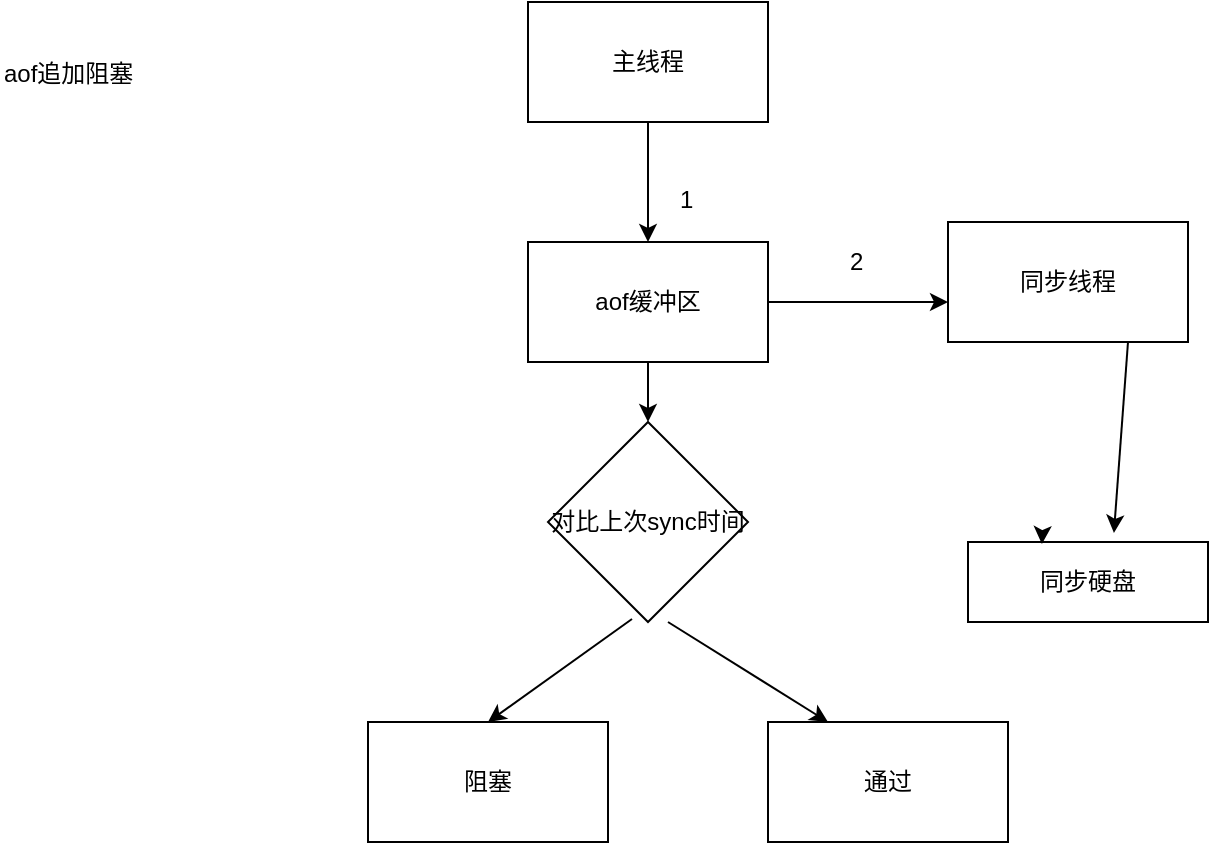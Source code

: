 <mxfile version="11.1.4" type="github"><diagram id="T6yYrll4gxMT0DRoALUs" name="Page-1"><mxGraphModel dx="1117" dy="621" grid="1" gridSize="10" guides="1" tooltips="1" connect="1" arrows="1" fold="1" page="1" pageScale="1" pageWidth="827" pageHeight="1169" math="0" shadow="0"><root><mxCell id="0"/><mxCell id="1" parent="0"/><mxCell id="8lDgEwGPEN3fnwDpOraC-1" value="主线程" style="rounded=0;whiteSpace=wrap;html=1;" vertex="1" parent="1"><mxGeometry x="330" y="20" width="120" height="60" as="geometry"/></mxCell><mxCell id="8lDgEwGPEN3fnwDpOraC-12" value="" style="edgeStyle=orthogonalEdgeStyle;rounded=0;orthogonalLoop=1;jettySize=auto;html=1;" edge="1" parent="1" source="8lDgEwGPEN3fnwDpOraC-2" target="8lDgEwGPEN3fnwDpOraC-4"><mxGeometry relative="1" as="geometry"><mxPoint x="530" y="170" as="targetPoint"/><Array as="points"><mxPoint x="520" y="170"/><mxPoint x="520" y="170"/></Array></mxGeometry></mxCell><mxCell id="8lDgEwGPEN3fnwDpOraC-2" value="aof缓冲区" style="rounded=0;whiteSpace=wrap;html=1;" vertex="1" parent="1"><mxGeometry x="330" y="140" width="120" height="60" as="geometry"/></mxCell><mxCell id="8lDgEwGPEN3fnwDpOraC-3" value="对比上次sync时间" style="rhombus;whiteSpace=wrap;html=1;" vertex="1" parent="1"><mxGeometry x="340" y="230" width="100" height="100" as="geometry"/></mxCell><mxCell id="8lDgEwGPEN3fnwDpOraC-4" value="同步线程" style="rounded=0;whiteSpace=wrap;html=1;" vertex="1" parent="1"><mxGeometry x="540" y="130" width="120" height="60" as="geometry"/></mxCell><mxCell id="8lDgEwGPEN3fnwDpOraC-5" value="同步硬盘" style="rounded=0;whiteSpace=wrap;html=1;" vertex="1" parent="1"><mxGeometry x="550" y="290" width="120" height="40" as="geometry"/></mxCell><mxCell id="8lDgEwGPEN3fnwDpOraC-6" value="阻塞" style="rounded=0;whiteSpace=wrap;html=1;" vertex="1" parent="1"><mxGeometry x="250" y="380" width="120" height="60" as="geometry"/></mxCell><mxCell id="8lDgEwGPEN3fnwDpOraC-7" value="通过" style="rounded=0;whiteSpace=wrap;html=1;" vertex="1" parent="1"><mxGeometry x="450" y="380" width="120" height="60" as="geometry"/></mxCell><mxCell id="8lDgEwGPEN3fnwDpOraC-9" value="" style="endArrow=classic;html=1;" edge="1" parent="1" source="8lDgEwGPEN3fnwDpOraC-1" target="8lDgEwGPEN3fnwDpOraC-2"><mxGeometry width="50" height="50" relative="1" as="geometry"><mxPoint x="370" y="160" as="sourcePoint"/><mxPoint x="420" y="110" as="targetPoint"/></mxGeometry></mxCell><mxCell id="8lDgEwGPEN3fnwDpOraC-17" value="" style="endArrow=classic;html=1;" edge="1" parent="1" source="8lDgEwGPEN3fnwDpOraC-2" target="8lDgEwGPEN3fnwDpOraC-3"><mxGeometry width="50" height="50" relative="1" as="geometry"><mxPoint x="200" y="490" as="sourcePoint"/><mxPoint x="250" y="440" as="targetPoint"/></mxGeometry></mxCell><mxCell id="8lDgEwGPEN3fnwDpOraC-22" style="edgeStyle=orthogonalEdgeStyle;rounded=0;orthogonalLoop=1;jettySize=auto;html=1;exitX=0.5;exitY=0;exitDx=0;exitDy=0;entryX=0.308;entryY=0.025;entryDx=0;entryDy=0;entryPerimeter=0;" edge="1" parent="1" source="8lDgEwGPEN3fnwDpOraC-5" target="8lDgEwGPEN3fnwDpOraC-5"><mxGeometry relative="1" as="geometry"/></mxCell><mxCell id="8lDgEwGPEN3fnwDpOraC-24" value="" style="endArrow=classic;html=1;entryX=0.5;entryY=0;entryDx=0;entryDy=0;exitX=0.42;exitY=0.985;exitDx=0;exitDy=0;exitPerimeter=0;" edge="1" parent="1" source="8lDgEwGPEN3fnwDpOraC-3" target="8lDgEwGPEN3fnwDpOraC-6"><mxGeometry width="50" height="50" relative="1" as="geometry"><mxPoint x="200" y="490" as="sourcePoint"/><mxPoint x="250" y="440" as="targetPoint"/></mxGeometry></mxCell><mxCell id="8lDgEwGPEN3fnwDpOraC-25" value="" style="endArrow=classic;html=1;entryX=0.25;entryY=0;entryDx=0;entryDy=0;" edge="1" parent="1" target="8lDgEwGPEN3fnwDpOraC-7"><mxGeometry width="50" height="50" relative="1" as="geometry"><mxPoint x="400" y="330" as="sourcePoint"/><mxPoint x="250" y="440" as="targetPoint"/></mxGeometry></mxCell><mxCell id="8lDgEwGPEN3fnwDpOraC-28" value="1" style="text;html=1;resizable=0;points=[];autosize=1;align=left;verticalAlign=top;spacingTop=-4;" vertex="1" parent="1"><mxGeometry x="404" y="109" width="20" height="20" as="geometry"/></mxCell><mxCell id="8lDgEwGPEN3fnwDpOraC-29" value="2" style="text;html=1;resizable=0;points=[];autosize=1;align=left;verticalAlign=top;spacingTop=-4;" vertex="1" parent="1"><mxGeometry x="489" y="140" width="20" height="20" as="geometry"/></mxCell><mxCell id="8lDgEwGPEN3fnwDpOraC-34" value="" style="endArrow=classic;html=1;entryX=0.608;entryY=-0.114;entryDx=0;entryDy=0;entryPerimeter=0;exitX=0.75;exitY=1;exitDx=0;exitDy=0;" edge="1" parent="1" source="8lDgEwGPEN3fnwDpOraC-4" target="8lDgEwGPEN3fnwDpOraC-5"><mxGeometry width="50" height="50" relative="1" as="geometry"><mxPoint x="250" y="510" as="sourcePoint"/><mxPoint x="300" y="460" as="targetPoint"/></mxGeometry></mxCell><mxCell id="8lDgEwGPEN3fnwDpOraC-35" value="aof追加阻塞" style="text;html=1;resizable=0;points=[];autosize=1;align=left;verticalAlign=top;spacingTop=-4;" vertex="1" parent="1"><mxGeometry x="66" y="46" width="80" height="20" as="geometry"/></mxCell></root></mxGraphModel></diagram></mxfile>